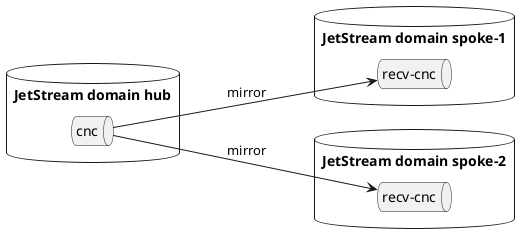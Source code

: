 @startuml
left to right direction
database "JetStream domain hub" as jshub {
    queue cnc
}

database "JetStream domain spoke-1" as jsspoke1 {
    queue "recv-cnc" as test1 
}

database "JetStream domain spoke-2" as jsspoke2 {
    queue "recv-cnc" as test2 
}

cnc ---> test1 : mirror
cnc ---> test2 : mirror
@enduml